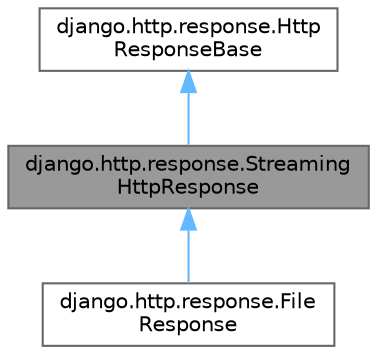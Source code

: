 digraph "django.http.response.StreamingHttpResponse"
{
 // LATEX_PDF_SIZE
  bgcolor="transparent";
  edge [fontname=Helvetica,fontsize=10,labelfontname=Helvetica,labelfontsize=10];
  node [fontname=Helvetica,fontsize=10,shape=box,height=0.2,width=0.4];
  Node1 [id="Node000001",label="django.http.response.Streaming\lHttpResponse",height=0.2,width=0.4,color="gray40", fillcolor="grey60", style="filled", fontcolor="black",tooltip=" "];
  Node2 -> Node1 [id="edge3_Node000001_Node000002",dir="back",color="steelblue1",style="solid",tooltip=" "];
  Node2 [id="Node000002",label="django.http.response.Http\lResponseBase",height=0.2,width=0.4,color="gray40", fillcolor="white", style="filled",URL="$classdjango_1_1http_1_1response_1_1HttpResponseBase.html",tooltip=" "];
  Node1 -> Node3 [id="edge4_Node000001_Node000003",dir="back",color="steelblue1",style="solid",tooltip=" "];
  Node3 [id="Node000003",label="django.http.response.File\lResponse",height=0.2,width=0.4,color="gray40", fillcolor="white", style="filled",URL="$classdjango_1_1http_1_1response_1_1FileResponse.html",tooltip=" "];
}
